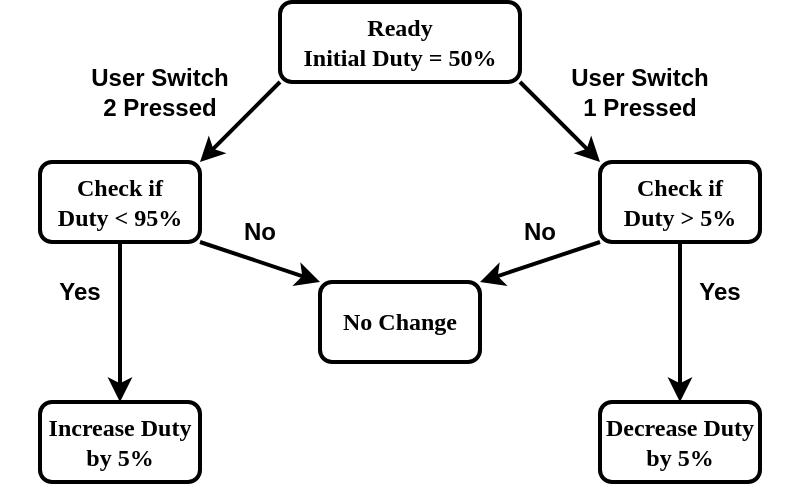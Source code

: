 <mxfile version="21.3.7" type="device">
  <diagram name="Page-1" id="RAHw4QgwAxE0oeS8Ub7K">
    <mxGraphModel dx="1434" dy="823" grid="1" gridSize="10" guides="1" tooltips="1" connect="1" arrows="1" fold="1" page="1" pageScale="1" pageWidth="827" pageHeight="1169" math="0" shadow="0">
      <root>
        <mxCell id="0" />
        <mxCell id="1" parent="0" />
        <mxCell id="BT4Q3Gnnnb_SIdRYWgOv-1" value="&lt;font face=&quot;Times New Roman&quot;&gt;&lt;b&gt;Ready&lt;br&gt;Initial Duty = 50%&lt;/b&gt;&lt;br&gt;&lt;/font&gt;" style="rounded=1;whiteSpace=wrap;html=1;strokeWidth=2;" parent="1" vertex="1">
          <mxGeometry x="320" y="120" width="120" height="40" as="geometry" />
        </mxCell>
        <mxCell id="BT4Q3Gnnnb_SIdRYWgOv-2" value="&lt;font face=&quot;Times New Roman&quot;&gt;&lt;b&gt;Increase Duty by 5%&lt;/b&gt;&lt;/font&gt;" style="rounded=1;whiteSpace=wrap;html=1;strokeWidth=2;" parent="1" vertex="1">
          <mxGeometry x="200" y="320" width="80" height="40" as="geometry" />
        </mxCell>
        <mxCell id="BT4Q3Gnnnb_SIdRYWgOv-3" value="&lt;font face=&quot;Times New Roman&quot;&gt;&lt;b&gt;Decrease Duty by 5%&lt;/b&gt;&lt;/font&gt;" style="rounded=1;whiteSpace=wrap;html=1;strokeWidth=2;" parent="1" vertex="1">
          <mxGeometry x="480" y="320" width="80" height="40" as="geometry" />
        </mxCell>
        <mxCell id="BT4Q3Gnnnb_SIdRYWgOv-4" value="&lt;font face=&quot;Times New Roman&quot;&gt;&lt;b&gt;No Change&lt;/b&gt;&lt;/font&gt;" style="rounded=1;whiteSpace=wrap;html=1;strokeWidth=2;" parent="1" vertex="1">
          <mxGeometry x="340" y="260" width="80" height="40" as="geometry" />
        </mxCell>
        <mxCell id="BT4Q3Gnnnb_SIdRYWgOv-5" value="&lt;font face=&quot;Times New Roman&quot;&gt;&lt;b&gt;Check if&lt;br&gt;Duty &amp;lt; 95%&lt;/b&gt;&lt;br&gt;&lt;/font&gt;" style="rounded=1;whiteSpace=wrap;html=1;strokeWidth=2;" parent="1" vertex="1">
          <mxGeometry x="200" y="200" width="80" height="40" as="geometry" />
        </mxCell>
        <mxCell id="BT4Q3Gnnnb_SIdRYWgOv-6" value="&lt;font face=&quot;Times New Roman&quot;&gt;&lt;b&gt;Check if&lt;br&gt;Duty &amp;gt; 5%&lt;/b&gt;&lt;br&gt;&lt;/font&gt;" style="rounded=1;whiteSpace=wrap;html=1;strokeWidth=2;" parent="1" vertex="1">
          <mxGeometry x="480" y="200" width="80" height="40" as="geometry" />
        </mxCell>
        <mxCell id="BT4Q3Gnnnb_SIdRYWgOv-7" value="" style="endArrow=classic;html=1;rounded=0;exitX=0;exitY=1;exitDx=0;exitDy=0;entryX=1;entryY=0;entryDx=0;entryDy=0;strokeWidth=2;" parent="1" source="BT4Q3Gnnnb_SIdRYWgOv-1" target="BT4Q3Gnnnb_SIdRYWgOv-5" edge="1">
          <mxGeometry width="50" height="50" relative="1" as="geometry">
            <mxPoint x="364" y="230" as="sourcePoint" />
            <mxPoint x="414" y="180" as="targetPoint" />
          </mxGeometry>
        </mxCell>
        <mxCell id="BT4Q3Gnnnb_SIdRYWgOv-8" value="" style="endArrow=classic;html=1;rounded=0;exitX=1;exitY=1;exitDx=0;exitDy=0;entryX=0;entryY=0;entryDx=0;entryDy=0;strokeWidth=2;" parent="1" source="BT4Q3Gnnnb_SIdRYWgOv-1" target="BT4Q3Gnnnb_SIdRYWgOv-6" edge="1">
          <mxGeometry width="50" height="50" relative="1" as="geometry">
            <mxPoint x="390" y="450" as="sourcePoint" />
            <mxPoint x="440" y="400" as="targetPoint" />
          </mxGeometry>
        </mxCell>
        <mxCell id="BT4Q3Gnnnb_SIdRYWgOv-9" value="" style="endArrow=classic;html=1;rounded=0;exitX=1;exitY=1;exitDx=0;exitDy=0;entryX=0;entryY=0;entryDx=0;entryDy=0;strokeWidth=2;" parent="1" source="BT4Q3Gnnnb_SIdRYWgOv-5" target="BT4Q3Gnnnb_SIdRYWgOv-4" edge="1">
          <mxGeometry width="50" height="50" relative="1" as="geometry">
            <mxPoint x="390" y="450" as="sourcePoint" />
            <mxPoint x="440" y="400" as="targetPoint" />
          </mxGeometry>
        </mxCell>
        <mxCell id="BT4Q3Gnnnb_SIdRYWgOv-10" value="" style="endArrow=classic;html=1;rounded=0;exitX=0.5;exitY=1;exitDx=0;exitDy=0;entryX=0.5;entryY=0;entryDx=0;entryDy=0;strokeWidth=2;" parent="1" source="BT4Q3Gnnnb_SIdRYWgOv-5" target="BT4Q3Gnnnb_SIdRYWgOv-2" edge="1">
          <mxGeometry width="50" height="50" relative="1" as="geometry">
            <mxPoint x="390" y="450" as="sourcePoint" />
            <mxPoint x="440" y="400" as="targetPoint" />
          </mxGeometry>
        </mxCell>
        <mxCell id="BT4Q3Gnnnb_SIdRYWgOv-11" value="" style="endArrow=classic;html=1;rounded=0;exitX=0;exitY=1;exitDx=0;exitDy=0;entryX=1;entryY=0;entryDx=0;entryDy=0;strokeWidth=2;" parent="1" source="BT4Q3Gnnnb_SIdRYWgOv-6" target="BT4Q3Gnnnb_SIdRYWgOv-4" edge="1">
          <mxGeometry width="50" height="50" relative="1" as="geometry">
            <mxPoint x="390" y="450" as="sourcePoint" />
            <mxPoint x="470" y="290" as="targetPoint" />
          </mxGeometry>
        </mxCell>
        <mxCell id="BT4Q3Gnnnb_SIdRYWgOv-13" value="" style="endArrow=classic;html=1;rounded=0;exitX=0.5;exitY=1;exitDx=0;exitDy=0;entryX=0.5;entryY=0;entryDx=0;entryDy=0;strokeWidth=2;" parent="1" source="BT4Q3Gnnnb_SIdRYWgOv-6" target="BT4Q3Gnnnb_SIdRYWgOv-3" edge="1">
          <mxGeometry width="50" height="50" relative="1" as="geometry">
            <mxPoint x="390" y="450" as="sourcePoint" />
            <mxPoint x="440" y="400" as="targetPoint" />
          </mxGeometry>
        </mxCell>
        <mxCell id="XV1HmJjE62mibK38XxYc-1" value="&lt;b&gt;User Switch 1 Pressed&lt;/b&gt;" style="text;html=1;strokeColor=none;fillColor=none;align=center;verticalAlign=middle;whiteSpace=wrap;rounded=0;" vertex="1" parent="1">
          <mxGeometry x="460" y="150" width="80" height="30" as="geometry" />
        </mxCell>
        <mxCell id="XV1HmJjE62mibK38XxYc-2" value="&lt;b&gt;User Switch 2 Pressed&lt;/b&gt;" style="text;html=1;strokeColor=none;fillColor=none;align=center;verticalAlign=middle;whiteSpace=wrap;rounded=0;" vertex="1" parent="1">
          <mxGeometry x="220" y="150" width="80" height="30" as="geometry" />
        </mxCell>
        <mxCell id="XV1HmJjE62mibK38XxYc-3" value="&lt;b&gt;Yes&lt;/b&gt;" style="text;html=1;strokeColor=none;fillColor=none;align=center;verticalAlign=middle;whiteSpace=wrap;rounded=0;" vertex="1" parent="1">
          <mxGeometry x="180" y="250" width="80" height="30" as="geometry" />
        </mxCell>
        <mxCell id="XV1HmJjE62mibK38XxYc-5" value="&lt;b&gt;Yes&lt;/b&gt;" style="text;html=1;strokeColor=none;fillColor=none;align=center;verticalAlign=middle;whiteSpace=wrap;rounded=0;" vertex="1" parent="1">
          <mxGeometry x="500" y="250" width="80" height="30" as="geometry" />
        </mxCell>
        <mxCell id="XV1HmJjE62mibK38XxYc-6" value="&lt;b&gt;No&lt;/b&gt;" style="text;html=1;strokeColor=none;fillColor=none;align=center;verticalAlign=middle;whiteSpace=wrap;rounded=0;" vertex="1" parent="1">
          <mxGeometry x="270" y="220" width="80" height="30" as="geometry" />
        </mxCell>
        <mxCell id="XV1HmJjE62mibK38XxYc-7" value="&lt;b&gt;No&lt;/b&gt;" style="text;html=1;strokeColor=none;fillColor=none;align=center;verticalAlign=middle;whiteSpace=wrap;rounded=0;" vertex="1" parent="1">
          <mxGeometry x="410" y="220" width="80" height="30" as="geometry" />
        </mxCell>
      </root>
    </mxGraphModel>
  </diagram>
</mxfile>

